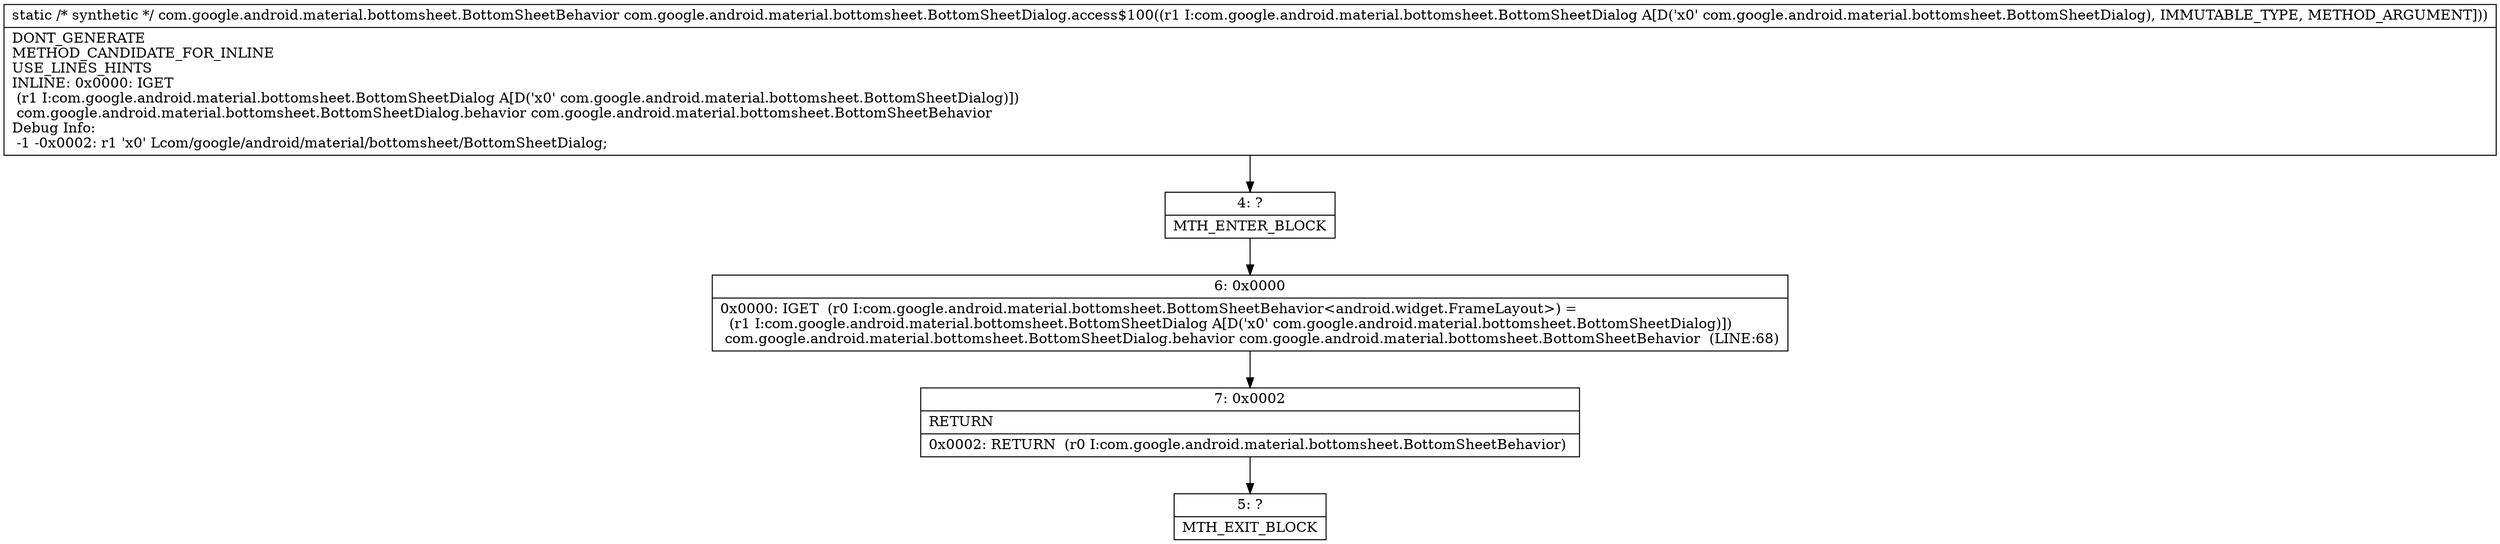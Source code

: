 digraph "CFG forcom.google.android.material.bottomsheet.BottomSheetDialog.access$100(Lcom\/google\/android\/material\/bottomsheet\/BottomSheetDialog;)Lcom\/google\/android\/material\/bottomsheet\/BottomSheetBehavior;" {
Node_4 [shape=record,label="{4\:\ ?|MTH_ENTER_BLOCK\l}"];
Node_6 [shape=record,label="{6\:\ 0x0000|0x0000: IGET  (r0 I:com.google.android.material.bottomsheet.BottomSheetBehavior\<android.widget.FrameLayout\>) = \l  (r1 I:com.google.android.material.bottomsheet.BottomSheetDialog A[D('x0' com.google.android.material.bottomsheet.BottomSheetDialog)])\l com.google.android.material.bottomsheet.BottomSheetDialog.behavior com.google.android.material.bottomsheet.BottomSheetBehavior  (LINE:68)\l}"];
Node_7 [shape=record,label="{7\:\ 0x0002|RETURN\l|0x0002: RETURN  (r0 I:com.google.android.material.bottomsheet.BottomSheetBehavior) \l}"];
Node_5 [shape=record,label="{5\:\ ?|MTH_EXIT_BLOCK\l}"];
MethodNode[shape=record,label="{static \/* synthetic *\/ com.google.android.material.bottomsheet.BottomSheetBehavior com.google.android.material.bottomsheet.BottomSheetDialog.access$100((r1 I:com.google.android.material.bottomsheet.BottomSheetDialog A[D('x0' com.google.android.material.bottomsheet.BottomSheetDialog), IMMUTABLE_TYPE, METHOD_ARGUMENT]))  | DONT_GENERATE\lMETHOD_CANDIDATE_FOR_INLINE\lUSE_LINES_HINTS\lINLINE: 0x0000: IGET  \l  (r1 I:com.google.android.material.bottomsheet.BottomSheetDialog A[D('x0' com.google.android.material.bottomsheet.BottomSheetDialog)])\l com.google.android.material.bottomsheet.BottomSheetDialog.behavior com.google.android.material.bottomsheet.BottomSheetBehavior\lDebug Info:\l  \-1 \-0x0002: r1 'x0' Lcom\/google\/android\/material\/bottomsheet\/BottomSheetDialog;\l}"];
MethodNode -> Node_4;Node_4 -> Node_6;
Node_6 -> Node_7;
Node_7 -> Node_5;
}


